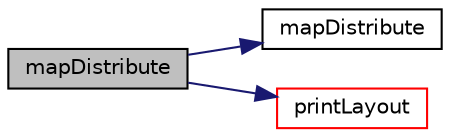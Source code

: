 digraph "mapDistribute"
{
  bgcolor="transparent";
  edge [fontname="Helvetica",fontsize="10",labelfontname="Helvetica",labelfontsize="10"];
  node [fontname="Helvetica",fontsize="10",shape=record];
  rankdir="LR";
  Node1 [label="mapDistribute",height=0.2,width=0.4,color="black", fillcolor="grey75", style="filled", fontcolor="black"];
  Node1 -> Node2 [color="midnightblue",fontsize="10",style="solid",fontname="Helvetica"];
  Node2 [label="mapDistribute",height=0.2,width=0.4,color="black",URL="$a01431.html#a45aad47b9bd940e96c5fb504c0901a7d",tooltip="Construct null. "];
  Node1 -> Node3 [color="midnightblue",fontsize="10",style="solid",fontname="Helvetica"];
  Node3 [label="printLayout",height=0.2,width=0.4,color="red",URL="$a01431.html#a2abaa53e895354873ce82ba99628ffb2",tooltip="Debug: print layout. Can only be used on maps with sorted. "];
}
